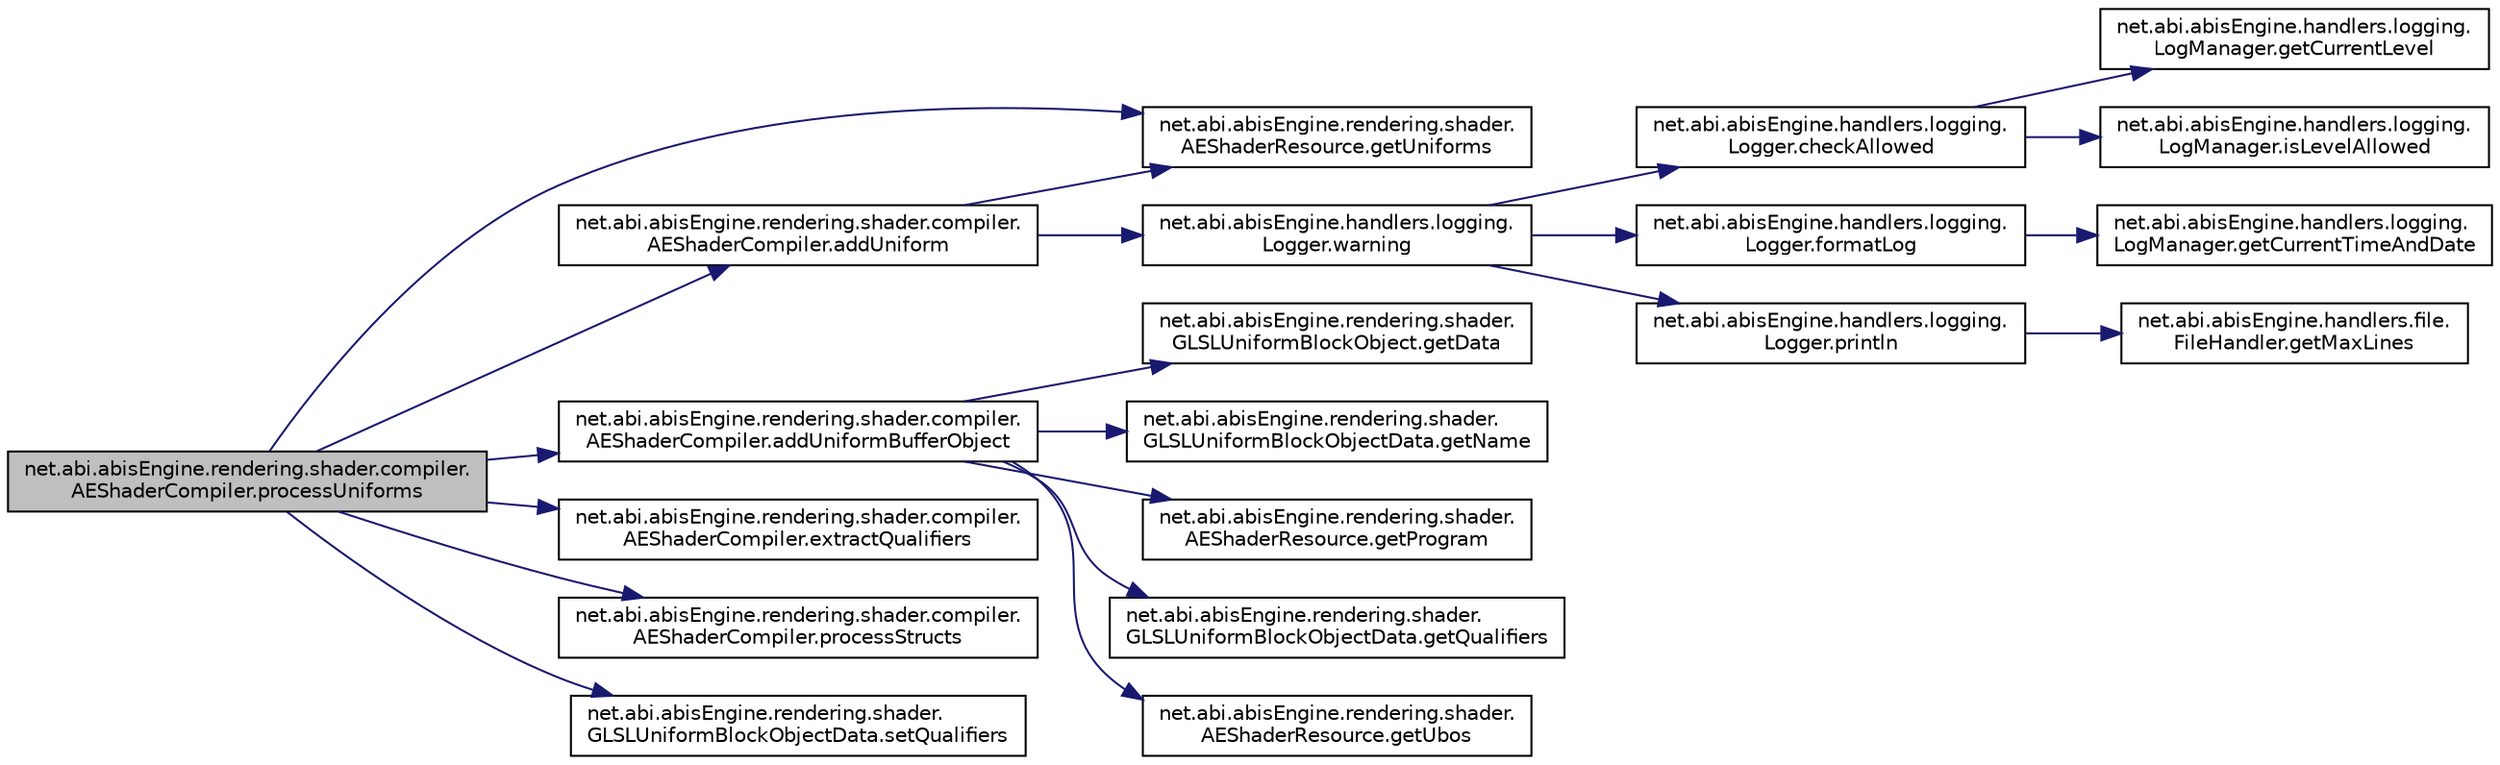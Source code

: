 digraph "net.abi.abisEngine.rendering.shader.compiler.AEShaderCompiler.processUniforms"
{
 // LATEX_PDF_SIZE
  edge [fontname="Helvetica",fontsize="10",labelfontname="Helvetica",labelfontsize="10"];
  node [fontname="Helvetica",fontsize="10",shape=record];
  rankdir="LR";
  Node1 [label="net.abi.abisEngine.rendering.shader.compiler.\lAEShaderCompiler.processUniforms",height=0.2,width=0.4,color="black", fillcolor="grey75", style="filled", fontcolor="black",tooltip=" "];
  Node1 -> Node2 [color="midnightblue",fontsize="10",style="solid",fontname="Helvetica"];
  Node2 [label="net.abi.abisEngine.rendering.shader.compiler.\lAEShaderCompiler.addUniform",height=0.2,width=0.4,color="black", fillcolor="white", style="filled",URL="$dc/de0/classnet_1_1abi_1_1abis_engine_1_1rendering_1_1shader_1_1compiler_1_1_a_e_shader_compiler.html#a960cb35fd450e200e8daea01651c4006",tooltip=" "];
  Node2 -> Node3 [color="midnightblue",fontsize="10",style="solid",fontname="Helvetica"];
  Node3 [label="net.abi.abisEngine.rendering.shader.\lAEShaderResource.getUniforms",height=0.2,width=0.4,color="black", fillcolor="white", style="filled",URL="$d8/d4f/classnet_1_1abi_1_1abis_engine_1_1rendering_1_1shader_1_1_a_e_shader_resource.html#ab32bc20c9e59c922b7e1065a7d89fb07",tooltip=" "];
  Node2 -> Node4 [color="midnightblue",fontsize="10",style="solid",fontname="Helvetica"];
  Node4 [label="net.abi.abisEngine.handlers.logging.\lLogger.warning",height=0.2,width=0.4,color="black", fillcolor="white", style="filled",URL="$d1/d70/classnet_1_1abi_1_1abis_engine_1_1handlers_1_1logging_1_1_logger.html#a0c4e7fd8e511c79f4258ca5c9f26d470",tooltip=" "];
  Node4 -> Node5 [color="midnightblue",fontsize="10",style="solid",fontname="Helvetica"];
  Node5 [label="net.abi.abisEngine.handlers.logging.\lLogger.checkAllowed",height=0.2,width=0.4,color="black", fillcolor="white", style="filled",URL="$d1/d70/classnet_1_1abi_1_1abis_engine_1_1handlers_1_1logging_1_1_logger.html#a13b7504675f442f02ae706a156d7cc13",tooltip=" "];
  Node5 -> Node6 [color="midnightblue",fontsize="10",style="solid",fontname="Helvetica"];
  Node6 [label="net.abi.abisEngine.handlers.logging.\lLogManager.getCurrentLevel",height=0.2,width=0.4,color="black", fillcolor="white", style="filled",URL="$da/d1a/classnet_1_1abi_1_1abis_engine_1_1handlers_1_1logging_1_1_log_manager.html#aefd2b12f57fa489b76386bc1a595cd24",tooltip=" "];
  Node5 -> Node7 [color="midnightblue",fontsize="10",style="solid",fontname="Helvetica"];
  Node7 [label="net.abi.abisEngine.handlers.logging.\lLogManager.isLevelAllowed",height=0.2,width=0.4,color="black", fillcolor="white", style="filled",URL="$da/d1a/classnet_1_1abi_1_1abis_engine_1_1handlers_1_1logging_1_1_log_manager.html#a374085310fb87ec9d7aa8fedbd7bdf5f",tooltip=" "];
  Node4 -> Node8 [color="midnightblue",fontsize="10",style="solid",fontname="Helvetica"];
  Node8 [label="net.abi.abisEngine.handlers.logging.\lLogger.formatLog",height=0.2,width=0.4,color="black", fillcolor="white", style="filled",URL="$d1/d70/classnet_1_1abi_1_1abis_engine_1_1handlers_1_1logging_1_1_logger.html#a751b93e83d31f2234d948985a8472c3c",tooltip=" "];
  Node8 -> Node9 [color="midnightblue",fontsize="10",style="solid",fontname="Helvetica"];
  Node9 [label="net.abi.abisEngine.handlers.logging.\lLogManager.getCurrentTimeAndDate",height=0.2,width=0.4,color="black", fillcolor="white", style="filled",URL="$da/d1a/classnet_1_1abi_1_1abis_engine_1_1handlers_1_1logging_1_1_log_manager.html#ad4e72d19a4ef8512439ccd41da205c78",tooltip=" "];
  Node4 -> Node10 [color="midnightblue",fontsize="10",style="solid",fontname="Helvetica"];
  Node10 [label="net.abi.abisEngine.handlers.logging.\lLogger.println",height=0.2,width=0.4,color="black", fillcolor="white", style="filled",URL="$d1/d70/classnet_1_1abi_1_1abis_engine_1_1handlers_1_1logging_1_1_logger.html#ad25894ef47ad269a6e56b327c5e5c3cf",tooltip=" "];
  Node10 -> Node11 [color="midnightblue",fontsize="10",style="solid",fontname="Helvetica"];
  Node11 [label="net.abi.abisEngine.handlers.file.\lFileHandler.getMaxLines",height=0.2,width=0.4,color="black", fillcolor="white", style="filled",URL="$d4/d32/classnet_1_1abi_1_1abis_engine_1_1handlers_1_1file_1_1_file_handler.html#aa4eaca3163774bc59be7b3709cece75e",tooltip=" "];
  Node1 -> Node12 [color="midnightblue",fontsize="10",style="solid",fontname="Helvetica"];
  Node12 [label="net.abi.abisEngine.rendering.shader.compiler.\lAEShaderCompiler.addUniformBufferObject",height=0.2,width=0.4,color="black", fillcolor="white", style="filled",URL="$dc/de0/classnet_1_1abi_1_1abis_engine_1_1rendering_1_1shader_1_1compiler_1_1_a_e_shader_compiler.html#aaf40f15f66f40eb0f3587293bec4435c",tooltip=" "];
  Node12 -> Node13 [color="midnightblue",fontsize="10",style="solid",fontname="Helvetica"];
  Node13 [label="net.abi.abisEngine.rendering.shader.\lGLSLUniformBlockObject.getData",height=0.2,width=0.4,color="black", fillcolor="white", style="filled",URL="$df/d85/classnet_1_1abi_1_1abis_engine_1_1rendering_1_1shader_1_1_g_l_s_l_uniform_block_object.html#a2950ec9299564567f89ecb348484ce91",tooltip=" "];
  Node12 -> Node14 [color="midnightblue",fontsize="10",style="solid",fontname="Helvetica"];
  Node14 [label="net.abi.abisEngine.rendering.shader.\lGLSLUniformBlockObjectData.getName",height=0.2,width=0.4,color="black", fillcolor="white", style="filled",URL="$d6/d0f/classnet_1_1abi_1_1abis_engine_1_1rendering_1_1shader_1_1_g_l_s_l_uniform_block_object_data.html#a01d2968aba3479f2fce6d3eb55a1f236",tooltip=" "];
  Node12 -> Node15 [color="midnightblue",fontsize="10",style="solid",fontname="Helvetica"];
  Node15 [label="net.abi.abisEngine.rendering.shader.\lAEShaderResource.getProgram",height=0.2,width=0.4,color="black", fillcolor="white", style="filled",URL="$d8/d4f/classnet_1_1abi_1_1abis_engine_1_1rendering_1_1shader_1_1_a_e_shader_resource.html#a6ab3e815a4a278a208db5e6dbed50666",tooltip=" "];
  Node12 -> Node16 [color="midnightblue",fontsize="10",style="solid",fontname="Helvetica"];
  Node16 [label="net.abi.abisEngine.rendering.shader.\lGLSLUniformBlockObjectData.getQualifiers",height=0.2,width=0.4,color="black", fillcolor="white", style="filled",URL="$d6/d0f/classnet_1_1abi_1_1abis_engine_1_1rendering_1_1shader_1_1_g_l_s_l_uniform_block_object_data.html#af8070156cf8009e817222e7598c4e639",tooltip=" "];
  Node12 -> Node17 [color="midnightblue",fontsize="10",style="solid",fontname="Helvetica"];
  Node17 [label="net.abi.abisEngine.rendering.shader.\lAEShaderResource.getUbos",height=0.2,width=0.4,color="black", fillcolor="white", style="filled",URL="$d8/d4f/classnet_1_1abi_1_1abis_engine_1_1rendering_1_1shader_1_1_a_e_shader_resource.html#a4b816c66f7b1e22de3aadd718377ac39",tooltip=" "];
  Node1 -> Node18 [color="midnightblue",fontsize="10",style="solid",fontname="Helvetica"];
  Node18 [label="net.abi.abisEngine.rendering.shader.compiler.\lAEShaderCompiler.extractQualifiers",height=0.2,width=0.4,color="black", fillcolor="white", style="filled",URL="$dc/de0/classnet_1_1abi_1_1abis_engine_1_1rendering_1_1shader_1_1compiler_1_1_a_e_shader_compiler.html#ad2e395ce7ca06b9f08303c82005a28c9",tooltip=" "];
  Node1 -> Node3 [color="midnightblue",fontsize="10",style="solid",fontname="Helvetica"];
  Node1 -> Node19 [color="midnightblue",fontsize="10",style="solid",fontname="Helvetica"];
  Node19 [label="net.abi.abisEngine.rendering.shader.compiler.\lAEShaderCompiler.processStructs",height=0.2,width=0.4,color="black", fillcolor="white", style="filled",URL="$dc/de0/classnet_1_1abi_1_1abis_engine_1_1rendering_1_1shader_1_1compiler_1_1_a_e_shader_compiler.html#adaf17f784d7401f553b231f150fbb407",tooltip=" "];
  Node1 -> Node20 [color="midnightblue",fontsize="10",style="solid",fontname="Helvetica"];
  Node20 [label="net.abi.abisEngine.rendering.shader.\lGLSLUniformBlockObjectData.setQualifiers",height=0.2,width=0.4,color="black", fillcolor="white", style="filled",URL="$d6/d0f/classnet_1_1abi_1_1abis_engine_1_1rendering_1_1shader_1_1_g_l_s_l_uniform_block_object_data.html#a9b9c6fec6491bc0191dde6860dfe3a2f",tooltip=" "];
}
